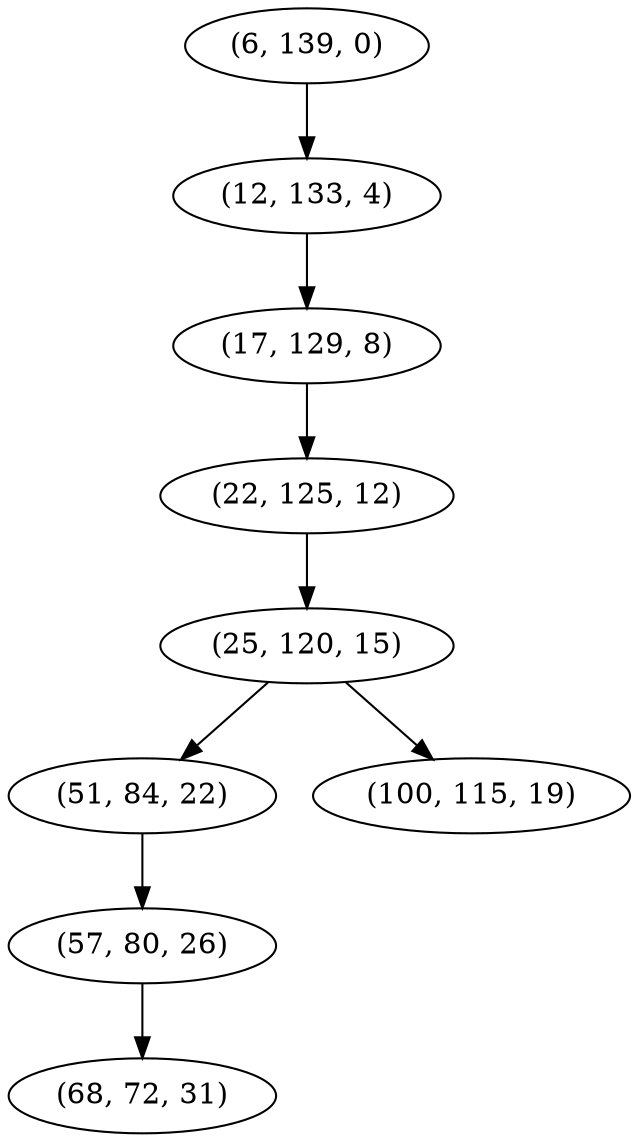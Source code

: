 digraph tree {
    "(6, 139, 0)";
    "(12, 133, 4)";
    "(17, 129, 8)";
    "(22, 125, 12)";
    "(25, 120, 15)";
    "(51, 84, 22)";
    "(57, 80, 26)";
    "(68, 72, 31)";
    "(100, 115, 19)";
    "(6, 139, 0)" -> "(12, 133, 4)";
    "(12, 133, 4)" -> "(17, 129, 8)";
    "(17, 129, 8)" -> "(22, 125, 12)";
    "(22, 125, 12)" -> "(25, 120, 15)";
    "(25, 120, 15)" -> "(51, 84, 22)";
    "(25, 120, 15)" -> "(100, 115, 19)";
    "(51, 84, 22)" -> "(57, 80, 26)";
    "(57, 80, 26)" -> "(68, 72, 31)";
}
